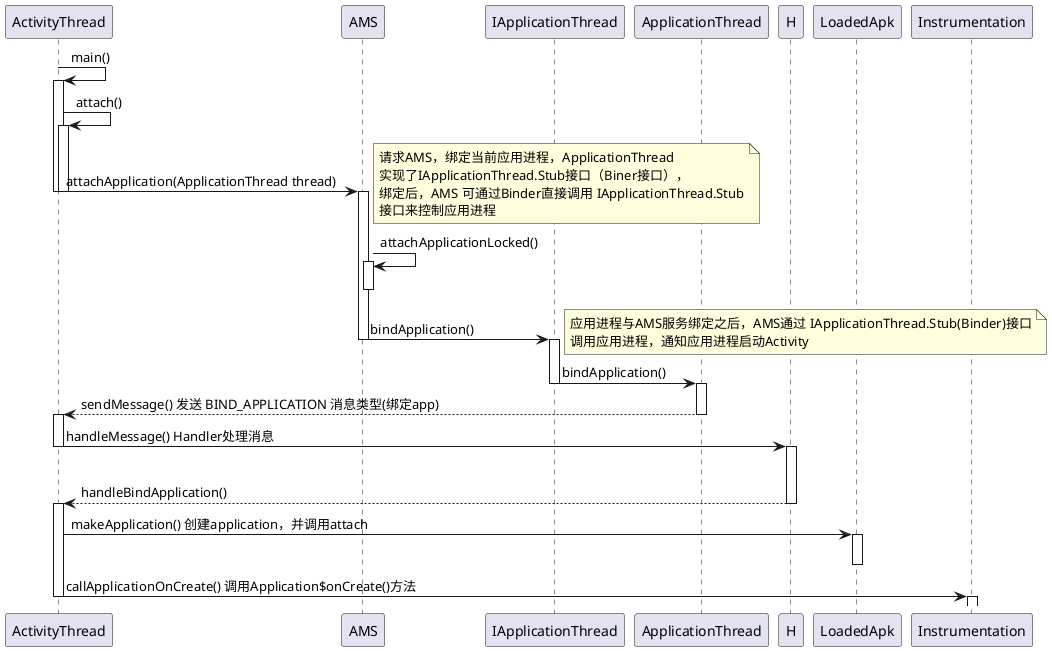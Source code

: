 @startuml
'https://plantuml.com/sequence-diagram
'应用进程绑定AMS（建立Binder通信、创建Application）
participant ActivityThread
participant AMS
participant IApplicationThread
participant ApplicationThread
participant H
participant LoadedApk
participant Instrumentation

'activate ActivityThread
'activate IApplicationThread
'activate ApplicationThread
'activate AMS
'activate H
'activate LoadedApk
'activate Instrumentation


ActivityThread -> ActivityThread: main()
activate ActivityThread
ActivityThread -> ActivityThread: attach()
activate ActivityThread
ActivityThread -> AMS: attachApplication(ApplicationThread thread)
note right
    请求AMS，绑定当前应用进程，ApplicationThread
    实现了IApplicationThread.Stub接口（Biner接口），
    绑定后，AMS 可通过Binder直接调用 IApplicationThread.Stub
    接口来控制应用进程
end note
deactivate ActivityThread
deactivate ActivityThread

activate AMS
AMS -> AMS: attachApplicationLocked()
activate AMS
deactivate AMS
AMS -> IApplicationThread: bindApplication()
note right
    应用进程与AMS服务绑定之后，AMS通过 IApplicationThread.Stub(Binder)接口
    调用应用进程，通知应用进程启动Activity
end note
deactivate AMS

activate IApplicationThread
IApplicationThread -> ApplicationThread: bindApplication()
deactivate IApplicationThread

activate ApplicationThread
ApplicationThread --> ActivityThread: sendMessage() 发送 BIND_APPLICATION 消息类型(绑定app)
deactivate ApplicationThread

activate ActivityThread
ActivityThread -> H: handleMessage() Handler处理消息
deactivate ActivityThread

|||
activate H
H --> ActivityThread: handleBindApplication()
deactivate H

activate ActivityThread
ActivityThread -> LoadedApk: makeApplication() 创建application，并调用attach
activate LoadedApk
deactivate LoadedApk

ActivityThread -> Instrumentation: callApplicationOnCreate() 调用Application$onCreate()方法
deactivate ActivityThread
activate Instrumentation
deactivate Instrumentation

@enduml